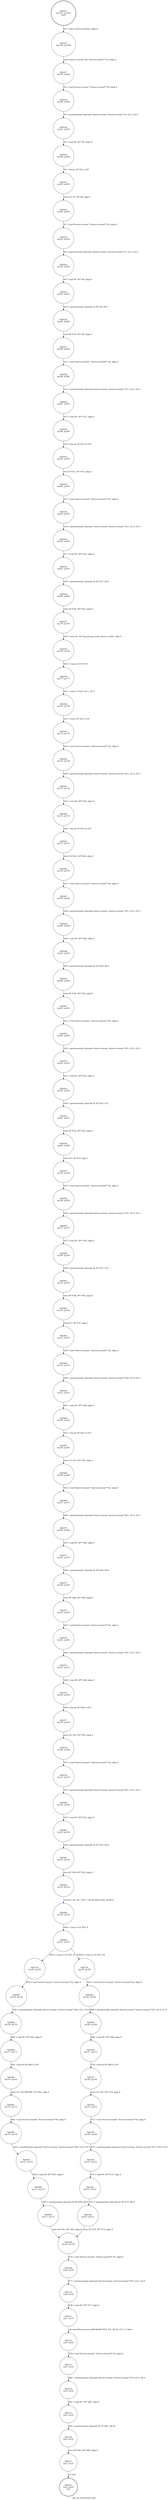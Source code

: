 digraph rdp_out_bmpcache2_caps {
label="rdp_out_bmpcache2_caps"
45012 [label="N45012\n(rp:0, ep:0)\nexit", shape="doublecircle"]
45013 [label="N45013\n(rp:101, ep:101)\nentry", shape="doublecircle"]
45013 -> 45015 [label="%2 = alloca %struct.stream*, align 8"]
45015 [label="N45015\n(rp:100, ep:100)", shape="circle"]
45015 -> 45017 [label="store %struct.stream* %0, %struct.stream** %2, align 8"]
45017 [label="N45017\n(rp:99, ep:99)", shape="circle"]
45017 -> 45018 [label="%3 = load %struct.stream*, %struct.stream** %2, align 8"]
45018 [label="N45018\n(rp:98, ep:98)", shape="circle"]
45018 -> 45019 [label="%4 = getelementptr inbounds %struct.stream, %struct.stream* %3, i32 0, i32 0"]
45019 [label="N45019\n(rp:97, ep:97)", shape="circle"]
45019 -> 45020 [label="%5 = load i8*, i8** %4, align 8"]
45020 [label="N45020\n(rp:96, ep:96)", shape="circle"]
45020 -> 45021 [label="%6 = bitcast i8* %5 to i16*"]
45021 [label="N45021\n(rp:95, ep:95)", shape="circle"]
45021 -> 45022 [label="store i16 19, i16* %6, align 2"]
45022 [label="N45022\n(rp:94, ep:94)", shape="circle"]
45022 -> 45023 [label="%7 = load %struct.stream*, %struct.stream** %2, align 8"]
45023 [label="N45023\n(rp:93, ep:93)", shape="circle"]
45023 -> 45024 [label="%8 = getelementptr inbounds %struct.stream, %struct.stream* %7, i32 0, i32 0"]
45024 [label="N45024\n(rp:92, ep:92)", shape="circle"]
45024 -> 45025 [label="%9 = load i8*, i8** %8, align 8"]
45025 [label="N45025\n(rp:91, ep:91)", shape="circle"]
45025 -> 45026 [label="%10 = getelementptr inbounds i8, i8* %9, i64 2"]
45026 [label="N45026\n(rp:90, ep:90)", shape="circle"]
45026 -> 45027 [label="store i8* %10, i8** %8, align 8"]
45027 [label="N45027\n(rp:89, ep:89)", shape="circle"]
45027 -> 45028 [label="%11 = load %struct.stream*, %struct.stream** %2, align 8"]
45028 [label="N45028\n(rp:88, ep:88)", shape="circle"]
45028 -> 45029 [label="%12 = getelementptr inbounds %struct.stream, %struct.stream* %11, i32 0, i32 0"]
45029 [label="N45029\n(rp:87, ep:87)", shape="circle"]
45029 -> 45030 [label="%13 = load i8*, i8** %12, align 8"]
45030 [label="N45030\n(rp:86, ep:86)", shape="circle"]
45030 -> 45031 [label="%14 = bitcast i8* %13 to i16*"]
45031 [label="N45031\n(rp:85, ep:85)", shape="circle"]
45031 -> 45032 [label="store i16 40, i16* %14, align 2"]
45032 [label="N45032\n(rp:84, ep:84)", shape="circle"]
45032 -> 45033 [label="%15 = load %struct.stream*, %struct.stream** %2, align 8"]
45033 [label="N45033\n(rp:83, ep:83)", shape="circle"]
45033 -> 45034 [label="%16 = getelementptr inbounds %struct.stream, %struct.stream* %15, i32 0, i32 0"]
45034 [label="N45034\n(rp:82, ep:82)", shape="circle"]
45034 -> 45035 [label="%17 = load i8*, i8** %16, align 8"]
45035 [label="N45035\n(rp:81, ep:81)", shape="circle"]
45035 -> 45036 [label="%18 = getelementptr inbounds i8, i8* %17, i64 2"]
45036 [label="N45036\n(rp:80, ep:80)", shape="circle"]
45036 -> 45037 [label="store i8* %18, i8** %16, align 8"]
45037 [label="N45037\n(rp:79, ep:79)", shape="circle"]
45037 -> 45038 [label="%19 = load i32, i32* @g_bitmap_cache_persist_enable, align 4"]
45038 [label="N45038\n(rp:78, ep:78)", shape="circle"]
45038 -> 45039 [label="%20 = icmp ne i32 %19, 0"]
45039 [label="N45039\n(rp:77, ep:77)", shape="circle"]
45039 -> 45040 [label="%21 = select i1 %20, i32 2, i32 0"]
45040 [label="N45040\n(rp:76, ep:76)", shape="circle"]
45040 -> 45041 [label="%22 = trunc i32 %21 to i16"]
45041 [label="N45041\n(rp:75, ep:75)", shape="circle"]
45041 -> 45042 [label="%23 = load %struct.stream*, %struct.stream** %2, align 8"]
45042 [label="N45042\n(rp:74, ep:74)", shape="circle"]
45042 -> 45043 [label="%24 = getelementptr inbounds %struct.stream, %struct.stream* %23, i32 0, i32 0"]
45043 [label="N45043\n(rp:73, ep:73)", shape="circle"]
45043 -> 45044 [label="%25 = load i8*, i8** %24, align 8"]
45044 [label="N45044\n(rp:72, ep:72)", shape="circle"]
45044 -> 45045 [label="%26 = bitcast i8* %25 to i16*"]
45045 [label="N45045\n(rp:71, ep:71)", shape="circle"]
45045 -> 45046 [label="store i16 %22, i16* %26, align 2"]
45046 [label="N45046\n(rp:70, ep:70)", shape="circle"]
45046 -> 45047 [label="%27 = load %struct.stream*, %struct.stream** %2, align 8"]
45047 [label="N45047\n(rp:69, ep:69)", shape="circle"]
45047 -> 45048 [label="%28 = getelementptr inbounds %struct.stream, %struct.stream* %27, i32 0, i32 0"]
45048 [label="N45048\n(rp:68, ep:68)", shape="circle"]
45048 -> 45049 [label="%29 = load i8*, i8** %28, align 8"]
45049 [label="N45049\n(rp:67, ep:67)", shape="circle"]
45049 -> 45050 [label="%30 = getelementptr inbounds i8, i8* %29, i64 2"]
45050 [label="N45050\n(rp:66, ep:66)", shape="circle"]
45050 -> 45051 [label="store i8* %30, i8** %28, align 8"]
45051 [label="N45051\n(rp:65, ep:65)", shape="circle"]
45051 -> 45052 [label="%31 = load %struct.stream*, %struct.stream** %2, align 8"]
45052 [label="N45052\n(rp:64, ep:64)", shape="circle"]
45052 -> 45053 [label="%32 = getelementptr inbounds %struct.stream, %struct.stream* %31, i32 0, i32 0"]
45053 [label="N45053\n(rp:63, ep:63)", shape="circle"]
45053 -> 45054 [label="%33 = load i8*, i8** %32, align 8"]
45054 [label="N45054\n(rp:62, ep:62)", shape="circle"]
45054 -> 45055 [label="%34 = getelementptr inbounds i8, i8* %33, i32 1"]
45055 [label="N45055\n(rp:61, ep:61)", shape="circle"]
45055 -> 45056 [label="store i8* %34, i8** %32, align 8"]
45056 [label="N45056\n(rp:60, ep:60)", shape="circle"]
45056 -> 45057 [label="store i8 0, i8* %33, align 1"]
45057 [label="N45057\n(rp:59, ep:59)", shape="circle"]
45057 -> 45058 [label="%35 = load %struct.stream*, %struct.stream** %2, align 8"]
45058 [label="N45058\n(rp:58, ep:58)", shape="circle"]
45058 -> 45059 [label="%36 = getelementptr inbounds %struct.stream, %struct.stream* %35, i32 0, i32 0"]
45059 [label="N45059\n(rp:57, ep:57)", shape="circle"]
45059 -> 45060 [label="%37 = load i8*, i8** %36, align 8"]
45060 [label="N45060\n(rp:56, ep:56)", shape="circle"]
45060 -> 45061 [label="%38 = getelementptr inbounds i8, i8* %37, i32 1"]
45061 [label="N45061\n(rp:55, ep:55)", shape="circle"]
45061 -> 45062 [label="store i8* %38, i8** %36, align 8"]
45062 [label="N45062\n(rp:54, ep:54)", shape="circle"]
45062 -> 45063 [label="store i8 3, i8* %37, align 1"]
45063 [label="N45063\n(rp:53, ep:53)", shape="circle"]
45063 -> 45064 [label="%39 = load %struct.stream*, %struct.stream** %2, align 8"]
45064 [label="N45064\n(rp:52, ep:52)", shape="circle"]
45064 -> 45065 [label="%40 = getelementptr inbounds %struct.stream, %struct.stream* %39, i32 0, i32 0"]
45065 [label="N45065\n(rp:51, ep:51)", shape="circle"]
45065 -> 45066 [label="%41 = load i8*, i8** %40, align 8"]
45066 [label="N45066\n(rp:50, ep:50)", shape="circle"]
45066 -> 45067 [label="%42 = bitcast i8* %41 to i32*"]
45067 [label="N45067\n(rp:49, ep:49)", shape="circle"]
45067 -> 45068 [label="store i32 120, i32* %42, align 4"]
45068 [label="N45068\n(rp:48, ep:48)", shape="circle"]
45068 -> 45069 [label="%43 = load %struct.stream*, %struct.stream** %2, align 8"]
45069 [label="N45069\n(rp:47, ep:47)", shape="circle"]
45069 -> 45070 [label="%44 = getelementptr inbounds %struct.stream, %struct.stream* %43, i32 0, i32 0"]
45070 [label="N45070\n(rp:46, ep:46)", shape="circle"]
45070 -> 45071 [label="%45 = load i8*, i8** %44, align 8"]
45071 [label="N45071\n(rp:45, ep:45)", shape="circle"]
45071 -> 45072 [label="%46 = getelementptr inbounds i8, i8* %45, i64 4"]
45072 [label="N45072\n(rp:44, ep:44)", shape="circle"]
45072 -> 45073 [label="store i8* %46, i8** %44, align 8"]
45073 [label="N45073\n(rp:43, ep:43)", shape="circle"]
45073 -> 45074 [label="%47 = load %struct.stream*, %struct.stream** %2, align 8"]
45074 [label="N45074\n(rp:42, ep:42)", shape="circle"]
45074 -> 45075 [label="%48 = getelementptr inbounds %struct.stream, %struct.stream* %47, i32 0, i32 0"]
45075 [label="N45075\n(rp:41, ep:41)", shape="circle"]
45075 -> 45076 [label="%49 = load i8*, i8** %48, align 8"]
45076 [label="N45076\n(rp:40, ep:40)", shape="circle"]
45076 -> 45077 [label="%50 = bitcast i8* %49 to i32*"]
45077 [label="N45077\n(rp:39, ep:39)", shape="circle"]
45077 -> 45078 [label="store i32 120, i32* %50, align 4"]
45078 [label="N45078\n(rp:38, ep:38)", shape="circle"]
45078 -> 45079 [label="%51 = load %struct.stream*, %struct.stream** %2, align 8"]
45079 [label="N45079\n(rp:37, ep:37)", shape="circle"]
45079 -> 45080 [label="%52 = getelementptr inbounds %struct.stream, %struct.stream* %51, i32 0, i32 0"]
45080 [label="N45080\n(rp:36, ep:36)", shape="circle"]
45080 -> 45081 [label="%53 = load i8*, i8** %52, align 8"]
45081 [label="N45081\n(rp:35, ep:35)", shape="circle"]
45081 -> 45082 [label="%54 = getelementptr inbounds i8, i8* %53, i64 4"]
45082 [label="N45082\n(rp:34, ep:34)", shape="circle"]
45082 -> 45083 [label="store i8* %54, i8** %52, align 8"]
45083 [label="N45083\n(rp:33, ep:33)", shape="circle"]
45083 -> 45084 [label="pstcache_init --@-- %55 = call i32 @pstcache_init(i8 2)", style="dashed", color="blue"]
45084 [label="N45084\n(rp:32, ep:32)", shape="circle"]
45084 -> 45085 [label="%56 = icmp ne i32 %55, 0"]
45085 [label="N45085\n(rp:31, ep:31)", shape="circle"]
45085 -> 45118 [label="[%56 = icmp ne i32 %55, 0]"]
45085 -> 45119 [label="[!(%56 = icmp ne i32 %55, 0)]"]
45087 [label="N45087\n(rp:19, ep:19)", shape="circle"]
45087 -> 45088 [label="%59 = getelementptr inbounds %struct.stream, %struct.stream* %58, i32 0, i32 0"]
45088 [label="N45088\n(rp:18, ep:18)", shape="circle"]
45088 -> 45089 [label="%60 = load i8*, i8** %59, align 8"]
45089 [label="N45089\n(rp:17, ep:17)", shape="circle"]
45089 -> 45090 [label="%61 = bitcast i8* %60 to i32*"]
45090 [label="N45090\n(rp:16, ep:16)", shape="circle"]
45090 -> 45091 [label="store i32 -2147481098, i32* %61, align 4"]
45091 [label="N45091\n(rp:15, ep:15)", shape="circle"]
45091 -> 45092 [label="%62 = load %struct.stream*, %struct.stream** %2, align 8"]
45092 [label="N45092\n(rp:14, ep:14)", shape="circle"]
45092 -> 45093 [label="%63 = getelementptr inbounds %struct.stream, %struct.stream* %62, i32 0, i32 0"]
45093 [label="N45093\n(rp:13, ep:13)", shape="circle"]
45093 -> 45094 [label="%64 = load i8*, i8** %63, align 8"]
45094 [label="N45094\n(rp:12, ep:12)", shape="circle"]
45094 -> 45095 [label="%65 = getelementptr inbounds i8, i8* %64, i64 4"]
45095 [label="N45095\n(rp:11, ep:11)", shape="circle"]
45095 -> 45108 [label="store i8* %65, i8** %63, align 8"]
45098 [label="N45098\n(rp:29, ep:29)", shape="circle"]
45098 -> 45099 [label="%68 = getelementptr inbounds %struct.stream, %struct.stream* %67, i32 0, i32 0"]
45099 [label="N45099\n(rp:28, ep:28)", shape="circle"]
45099 -> 45100 [label="%69 = load i8*, i8** %68, align 8"]
45100 [label="N45100\n(rp:27, ep:27)", shape="circle"]
45100 -> 45101 [label="%70 = bitcast i8* %69 to i32*"]
45101 [label="N45101\n(rp:26, ep:26)", shape="circle"]
45101 -> 45102 [label="store i32 336, i32* %70, align 4"]
45102 [label="N45102\n(rp:25, ep:25)", shape="circle"]
45102 -> 45103 [label="%71 = load %struct.stream*, %struct.stream** %2, align 8"]
45103 [label="N45103\n(rp:24, ep:24)", shape="circle"]
45103 -> 45104 [label="%72 = getelementptr inbounds %struct.stream, %struct.stream* %71, i32 0, i32 0"]
45104 [label="N45104\n(rp:23, ep:23)", shape="circle"]
45104 -> 45105 [label="%73 = load i8*, i8** %72, align 8"]
45105 [label="N45105\n(rp:22, ep:22)", shape="circle"]
45105 -> 45106 [label="%74 = getelementptr inbounds i8, i8* %73, i64 4"]
45106 [label="N45106\n(rp:21, ep:21)", shape="circle"]
45106 -> 45108 [label="store i8* %74, i8** %72, align 8"]
45108 [label="N45108\n(rp:10, ep:10)", shape="circle"]
45108 -> 45109 [label="%76 = load %struct.stream*, %struct.stream** %2, align 8"]
45109 [label="N45109\n(rp:9, ep:9)", shape="circle"]
45109 -> 45110 [label="%77 = getelementptr inbounds %struct.stream, %struct.stream* %76, i32 0, i32 0"]
45110 [label="N45110\n(rp:8, ep:8)", shape="circle"]
45110 -> 45111 [label="%78 = load i8*, i8** %77, align 8"]
45111 [label="N45111\n(rp:7, ep:7)", shape="circle"]
45111 -> 45112 [label="call void @llvm.memset.p0i8.i64(i8* %78, i8 0, i64 20, i32 1, i1 false)"]
45112 [label="N45112\n(rp:6, ep:6)", shape="circle"]
45112 -> 45113 [label="%79 = load %struct.stream*, %struct.stream** %2, align 8"]
45113 [label="N45113\n(rp:5, ep:5)", shape="circle"]
45113 -> 45114 [label="%80 = getelementptr inbounds %struct.stream, %struct.stream* %79, i32 0, i32 0"]
45114 [label="N45114\n(rp:4, ep:4)", shape="circle"]
45114 -> 45115 [label="%81 = load i8*, i8** %80, align 8"]
45115 [label="N45115\n(rp:3, ep:3)", shape="circle"]
45115 -> 45116 [label="%82 = getelementptr inbounds i8, i8* %81, i64 20"]
45116 [label="N45116\n(rp:2, ep:2)", shape="circle"]
45116 -> 45117 [label="store i8* %82, i8** %80, align 8"]
45117 [label="N45117\n(rp:1, ep:1)", shape="circle"]
45117 -> 45012 [label="ret void"]
45118 [label="N45118\n(rp:20, ep:20)", shape="circle"]
45118 -> 45087 [label="%58 = load %struct.stream*, %struct.stream** %2, align 8"]
45119 [label="N45119\n(rp:30, ep:30)", shape="circle"]
45119 -> 45098 [label="%67 = load %struct.stream*, %struct.stream** %2, align 8"]
}
